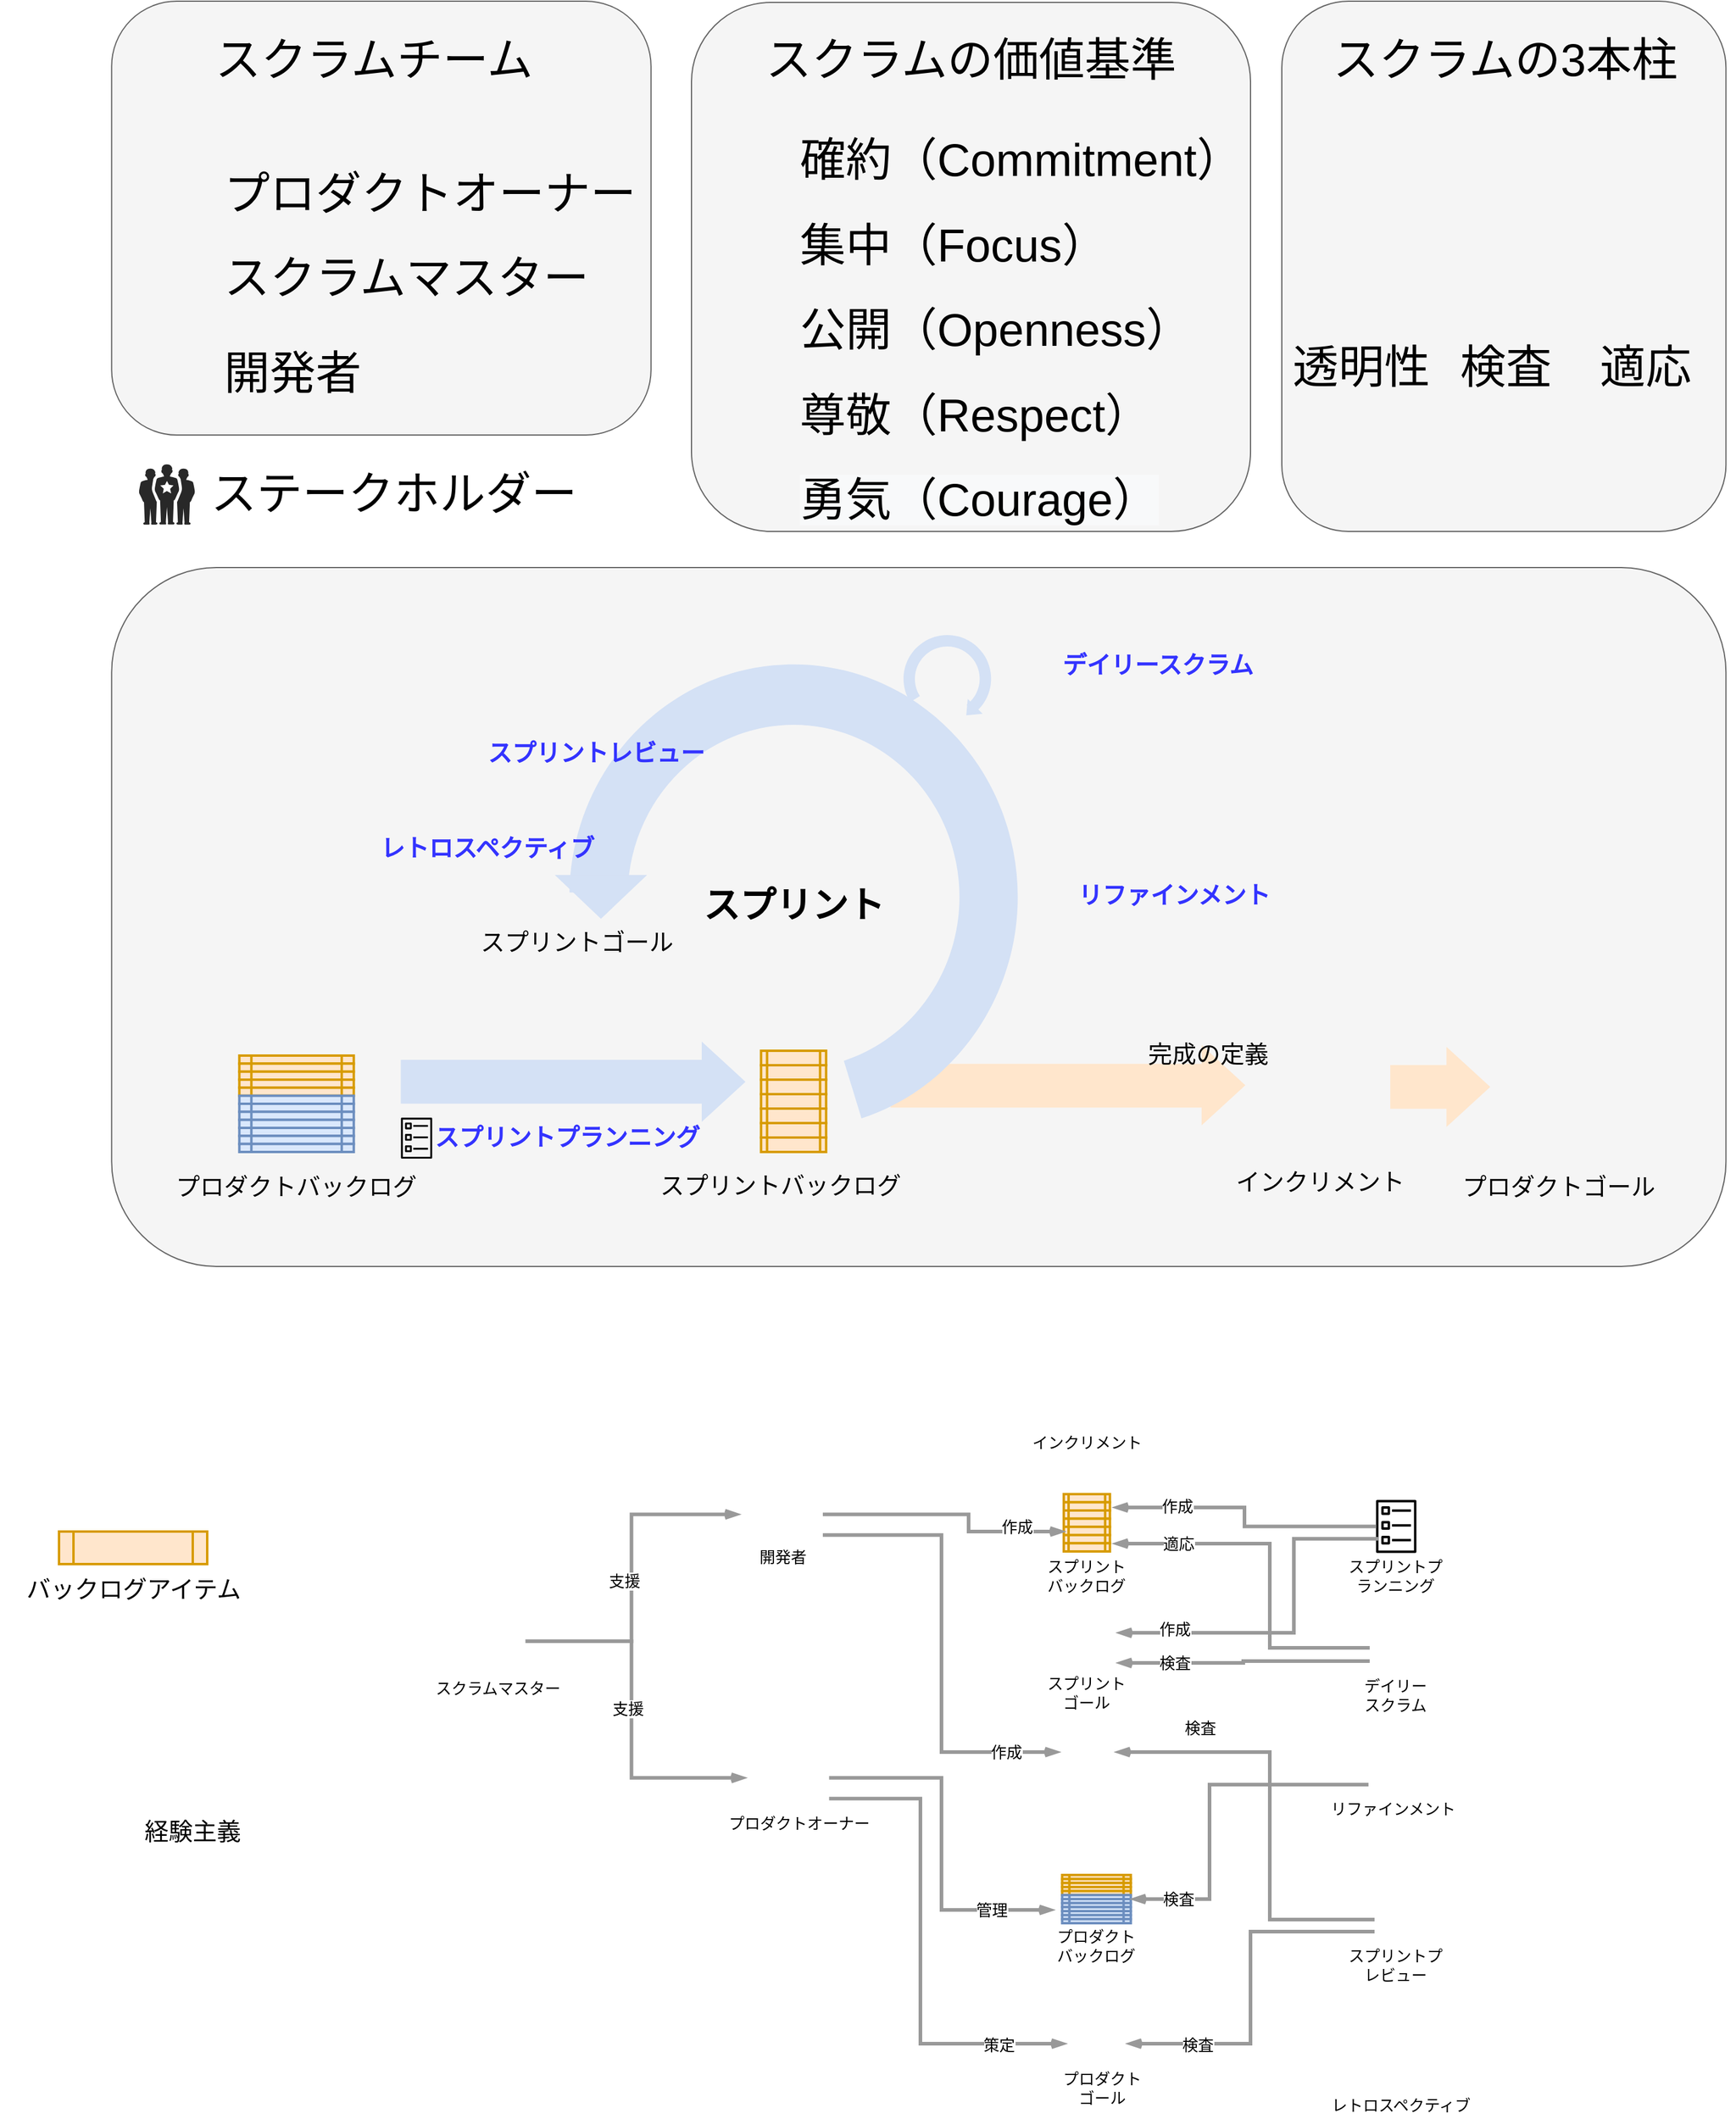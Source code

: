 <mxfile version="16.4.6" type="github">
  <diagram id="l5yPn3hah49Tnp3qG6Of" name="Page-1">
    <mxGraphModel dx="3713" dy="1336" grid="1" gridSize="10" guides="1" tooltips="1" connect="1" arrows="1" fold="1" page="1" pageScale="1" pageWidth="827" pageHeight="1169" math="0" shadow="0">
      <root>
        <mxCell id="0" />
        <mxCell id="1" parent="0" />
        <mxCell id="fy_7oQ5kGbugc_k7SVkI-194" value="" style="rounded=1;whiteSpace=wrap;html=1;dashed=0;pointerEvents=1;fontFamily=Helvetica;fontSize=30;strokeColor=#666666;strokeWidth=1;fillColor=#f5f5f5;fontColor=#333333;" vertex="1" parent="1">
          <mxGeometry x="-1541.33" y="1130" width="1340" height="580" as="geometry" />
        </mxCell>
        <mxCell id="fy_7oQ5kGbugc_k7SVkI-140" value="" style="rounded=0;whiteSpace=wrap;html=1;dashed=0;pointerEvents=1;fontFamily=Helvetica;fontSize=20;strokeColor=none;strokeWidth=6;fillColor=#ffe6cc;" vertex="1" parent="1">
          <mxGeometry x="-894.83" y="1541.84" width="264.83" height="36.33" as="geometry" />
        </mxCell>
        <mxCell id="fy_7oQ5kGbugc_k7SVkI-96" value="" style="verticalLabelPosition=bottom;verticalAlign=top;html=1;shape=mxgraph.basic.partConcEllipse;startAngle=0.753;endAngle=0.451;arcWidth=0.26;dashed=0;pointerEvents=1;fontFamily=Helvetica;fontSize=20;fontColor=#000000;strokeColor=none;strokeWidth=6;fillColor=#D4E1F5;" vertex="1" parent="1">
          <mxGeometry x="-1161.33" y="1210.37" width="372.11" height="385.86" as="geometry" />
        </mxCell>
        <mxCell id="fy_7oQ5kGbugc_k7SVkI-36" value="" style="verticalLabelPosition=bottom;sketch=0;html=1;fillColor=#282828;strokeColor=none;verticalAlign=top;pointerEvents=1;align=center;shape=mxgraph.cisco_safe.people_places_things_icons.icon1;fontSize=20;fontColor=#000000;" vertex="1" parent="1">
          <mxGeometry x="-1518.68" y="1044.35" width="46.5" height="50" as="geometry" />
        </mxCell>
        <mxCell id="fy_7oQ5kGbugc_k7SVkI-69" value="&lt;font face=&quot;helvetica&quot;&gt;プロダクトバックログ&lt;/font&gt;" style="text;whiteSpace=wrap;html=1;fontSize=20;align=center;" vertex="1" parent="1">
          <mxGeometry x="-1497.83" y="1625" width="220" height="40" as="geometry" />
        </mxCell>
        <mxCell id="fy_7oQ5kGbugc_k7SVkI-75" value="" style="shape=image;html=1;verticalAlign=top;verticalLabelPosition=bottom;labelBackgroundColor=#ffffff;imageAspect=0;aspect=fixed;image=https://cdn2.iconfinder.com/data/icons/font-awesome/1792/flag-checkered-128.png;dashed=0;pointerEvents=1;fontFamily=Helvetica;fontSize=20;fontColor=#000000;strokeColor=#000000;strokeWidth=2;fillColor=#FFCC99;" vertex="1" parent="1">
          <mxGeometry x="-384.98" y="1523.39" width="83.3" height="83.3" as="geometry" />
        </mxCell>
        <mxCell id="fy_7oQ5kGbugc_k7SVkI-77" value="&lt;font face=&quot;helvetica&quot;&gt;プロダクトゴール&lt;/font&gt;" style="text;whiteSpace=wrap;html=1;fontSize=20;align=center;" vertex="1" parent="1">
          <mxGeometry x="-450.33" y="1625" width="220" height="40" as="geometry" />
        </mxCell>
        <mxCell id="fy_7oQ5kGbugc_k7SVkI-78" value="" style="shape=image;html=1;verticalAlign=top;verticalLabelPosition=bottom;labelBackgroundColor=#ffffff;imageAspect=0;aspect=fixed;image=https://cdn4.iconfinder.com/data/icons/free-color-christmas-icons/24/Present_Box_1-128.png;dashed=0;pointerEvents=1;fontFamily=Helvetica;fontSize=20;fontColor=#000000;strokeColor=#000000;strokeWidth=2;fillColor=#FFCC99;" vertex="1" parent="1">
          <mxGeometry x="-578.08" y="1523" width="80" height="80" as="geometry" />
        </mxCell>
        <mxCell id="fy_7oQ5kGbugc_k7SVkI-79" value="&lt;font face=&quot;helvetica&quot;&gt;インクリメント&lt;/font&gt;" style="text;whiteSpace=wrap;html=1;fontSize=20;align=center;" vertex="1" parent="1">
          <mxGeometry x="-648.08" y="1620.53" width="220" height="40" as="geometry" />
        </mxCell>
        <mxCell id="fy_7oQ5kGbugc_k7SVkI-115" value="" style="shape=image;html=1;verticalAlign=top;verticalLabelPosition=bottom;labelBackgroundColor=#ffffff;imageAspect=0;aspect=fixed;image=https://cdn4.iconfinder.com/data/icons/ionicons/512/icon-eye-128.png;dashed=0;pointerEvents=1;fontFamily=Helvetica;fontSize=20;fontColor=#000000;strokeColor=#000000;strokeWidth=6;fillColor=#000000;" vertex="1" parent="1">
          <mxGeometry x="-1356.52" y="1345.49" width="36.34" height="36.34" as="geometry" />
        </mxCell>
        <mxCell id="fy_7oQ5kGbugc_k7SVkI-103" value="&lt;font face=&quot;helvetica&quot;&gt;リファインメント&lt;/font&gt;" style="text;whiteSpace=wrap;html=1;fontSize=20;align=left;fontColor=#3333FF;fontStyle=1" vertex="1" parent="1">
          <mxGeometry x="-741.33" y="1383.3" width="165" height="40" as="geometry" />
        </mxCell>
        <mxCell id="fy_7oQ5kGbugc_k7SVkI-112" value="" style="shape=image;html=1;verticalAlign=top;verticalLabelPosition=bottom;labelBackgroundColor=#ffffff;imageAspect=0;aspect=fixed;image=https://cdn3.iconfinder.com/data/icons/marketing-outline-13/64/Review-128.png;dashed=0;pointerEvents=1;fontFamily=Helvetica;fontSize=20;fontColor=#000000;strokeColor=#000000;strokeWidth=6;fillColor=#000000;" vertex="1" parent="1">
          <mxGeometry x="-1271.33" y="1265" width="40" height="40" as="geometry" />
        </mxCell>
        <mxCell id="fy_7oQ5kGbugc_k7SVkI-136" value="" style="group" vertex="1" connectable="0" parent="1">
          <mxGeometry x="-1435.33" y="1535" width="95" height="80" as="geometry" />
        </mxCell>
        <mxCell id="fy_7oQ5kGbugc_k7SVkI-57" value="" style="shape=process;whiteSpace=wrap;html=1;backgroundOutline=1;dashed=0;pointerEvents=1;fontFamily=Helvetica;fontSize=20;strokeColor=#d79b00;strokeWidth=2;fillColor=#ffe6cc;" vertex="1" parent="fy_7oQ5kGbugc_k7SVkI-136">
          <mxGeometry width="95" height="6.667" as="geometry" />
        </mxCell>
        <mxCell id="fy_7oQ5kGbugc_k7SVkI-58" value="" style="shape=process;whiteSpace=wrap;html=1;backgroundOutline=1;dashed=0;pointerEvents=1;fontFamily=Helvetica;fontSize=20;strokeColor=#d79b00;strokeWidth=2;fillColor=#ffe6cc;" vertex="1" parent="fy_7oQ5kGbugc_k7SVkI-136">
          <mxGeometry y="6.667" width="95" height="6.667" as="geometry" />
        </mxCell>
        <mxCell id="fy_7oQ5kGbugc_k7SVkI-59" value="" style="shape=process;whiteSpace=wrap;html=1;backgroundOutline=1;dashed=0;pointerEvents=1;fontFamily=Helvetica;fontSize=20;strokeColor=#d79b00;strokeWidth=2;fillColor=#ffe6cc;" vertex="1" parent="fy_7oQ5kGbugc_k7SVkI-136">
          <mxGeometry y="13.333" width="95" height="6.667" as="geometry" />
        </mxCell>
        <mxCell id="fy_7oQ5kGbugc_k7SVkI-60" value="" style="shape=process;whiteSpace=wrap;html=1;backgroundOutline=1;dashed=0;pointerEvents=1;fontFamily=Helvetica;fontSize=20;strokeColor=#d79b00;strokeWidth=2;fillColor=#ffe6cc;" vertex="1" parent="fy_7oQ5kGbugc_k7SVkI-136">
          <mxGeometry y="20" width="95" height="6.667" as="geometry" />
        </mxCell>
        <mxCell id="fy_7oQ5kGbugc_k7SVkI-61" value="" style="shape=process;whiteSpace=wrap;html=1;backgroundOutline=1;dashed=0;pointerEvents=1;fontFamily=Helvetica;fontSize=20;strokeColor=#d79b00;strokeWidth=2;fillColor=#ffe6cc;" vertex="1" parent="fy_7oQ5kGbugc_k7SVkI-136">
          <mxGeometry y="26.667" width="95" height="6.667" as="geometry" />
        </mxCell>
        <mxCell id="fy_7oQ5kGbugc_k7SVkI-62" value="" style="shape=process;whiteSpace=wrap;html=1;backgroundOutline=1;dashed=0;pointerEvents=1;fontFamily=Helvetica;fontSize=20;strokeColor=#6c8ebf;strokeWidth=2;fillColor=#dae8fc;" vertex="1" parent="fy_7oQ5kGbugc_k7SVkI-136">
          <mxGeometry y="33.333" width="95" height="6.667" as="geometry" />
        </mxCell>
        <mxCell id="fy_7oQ5kGbugc_k7SVkI-63" value="" style="shape=process;whiteSpace=wrap;html=1;backgroundOutline=1;dashed=0;pointerEvents=1;fontFamily=Helvetica;fontSize=20;strokeColor=#6c8ebf;strokeWidth=2;fillColor=#dae8fc;" vertex="1" parent="fy_7oQ5kGbugc_k7SVkI-136">
          <mxGeometry y="40" width="95" height="6.667" as="geometry" />
        </mxCell>
        <mxCell id="fy_7oQ5kGbugc_k7SVkI-64" value="" style="shape=process;whiteSpace=wrap;html=1;backgroundOutline=1;dashed=0;pointerEvents=1;fontFamily=Helvetica;fontSize=20;strokeColor=#6c8ebf;strokeWidth=2;fillColor=#dae8fc;" vertex="1" parent="fy_7oQ5kGbugc_k7SVkI-136">
          <mxGeometry y="46.667" width="95" height="6.667" as="geometry" />
        </mxCell>
        <mxCell id="fy_7oQ5kGbugc_k7SVkI-65" value="" style="shape=process;whiteSpace=wrap;html=1;backgroundOutline=1;dashed=0;pointerEvents=1;fontFamily=Helvetica;fontSize=20;strokeColor=#6c8ebf;strokeWidth=2;fillColor=#dae8fc;" vertex="1" parent="fy_7oQ5kGbugc_k7SVkI-136">
          <mxGeometry y="53.333" width="95" height="6.667" as="geometry" />
        </mxCell>
        <mxCell id="fy_7oQ5kGbugc_k7SVkI-66" value="" style="shape=process;whiteSpace=wrap;html=1;backgroundOutline=1;dashed=0;pointerEvents=1;fontFamily=Helvetica;fontSize=20;strokeColor=#6c8ebf;strokeWidth=2;fillColor=#dae8fc;" vertex="1" parent="fy_7oQ5kGbugc_k7SVkI-136">
          <mxGeometry y="60" width="95" height="6.667" as="geometry" />
        </mxCell>
        <mxCell id="fy_7oQ5kGbugc_k7SVkI-67" value="" style="shape=process;whiteSpace=wrap;html=1;backgroundOutline=1;dashed=0;pointerEvents=1;fontFamily=Helvetica;fontSize=20;strokeColor=#6c8ebf;strokeWidth=2;fillColor=#dae8fc;" vertex="1" parent="fy_7oQ5kGbugc_k7SVkI-136">
          <mxGeometry y="66.667" width="95" height="6.667" as="geometry" />
        </mxCell>
        <mxCell id="fy_7oQ5kGbugc_k7SVkI-68" value="" style="shape=process;whiteSpace=wrap;html=1;backgroundOutline=1;dashed=0;pointerEvents=1;fontFamily=Helvetica;fontSize=20;strokeColor=#6c8ebf;strokeWidth=2;fillColor=#dae8fc;" vertex="1" parent="fy_7oQ5kGbugc_k7SVkI-136">
          <mxGeometry y="73.333" width="95" height="6.667" as="geometry" />
        </mxCell>
        <mxCell id="fy_7oQ5kGbugc_k7SVkI-107" value="" style="triangle;whiteSpace=wrap;html=1;dashed=0;pointerEvents=1;fontFamily=Helvetica;fontSize=20;fontColor=#000000;strokeColor=none;strokeWidth=6;fillColor=#D4E1F5;rotation=135;" vertex="1" parent="1">
          <mxGeometry x="-833.48" y="1240.105" width="10.512" height="17.56" as="geometry" />
        </mxCell>
        <mxCell id="fy_7oQ5kGbugc_k7SVkI-105" value="" style="triangle;whiteSpace=wrap;html=1;dashed=0;pointerEvents=1;fontFamily=Helvetica;fontSize=20;fontColor=#000000;strokeColor=none;strokeWidth=6;fillColor=#D4E1F5;rotation=90;" vertex="1" parent="1">
          <mxGeometry x="-1153.33" y="1365" width="36.33" height="76.61" as="geometry" />
        </mxCell>
        <mxCell id="fy_7oQ5kGbugc_k7SVkI-106" value="" style="verticalLabelPosition=bottom;verticalAlign=top;html=1;shape=mxgraph.basic.partConcEllipse;startAngle=0.661;endAngle=0.398;arcWidth=0.26;dashed=0;pointerEvents=1;fontFamily=Helvetica;fontSize=20;fontColor=#000000;strokeColor=none;strokeWidth=6;fillColor=#D4E1F5;" vertex="1" parent="1">
          <mxGeometry x="-883.991" y="1186" width="72.661" height="72.661" as="geometry" />
        </mxCell>
        <mxCell id="fy_7oQ5kGbugc_k7SVkI-117" value="&lt;div style=&quot;font-size: 30px;&quot;&gt;&lt;span style=&quot;font-family: helvetica; font-size: 30px;&quot;&gt;スプリント&lt;/span&gt;&lt;/div&gt;" style="text;whiteSpace=wrap;html=1;fontSize=30;align=center;fontStyle=1" vertex="1" parent="1">
          <mxGeometry x="-1095.27" y="1385.51" width="240" height="40" as="geometry" />
        </mxCell>
        <mxCell id="fy_7oQ5kGbugc_k7SVkI-108" value="&lt;font face=&quot;helvetica&quot;&gt;スプリントレビュー&lt;/font&gt;" style="text;whiteSpace=wrap;html=1;fontSize=20;align=left;fontColor=#3333FF;fontStyle=1" vertex="1" parent="1">
          <mxGeometry x="-1231.33" y="1265" width="195.18" height="40" as="geometry" />
        </mxCell>
        <mxCell id="fy_7oQ5kGbugc_k7SVkI-110" value="" style="shape=image;html=1;verticalAlign=top;verticalLabelPosition=bottom;labelBackgroundColor=#ffffff;imageAspect=0;aspect=fixed;image=https://cdn3.iconfinder.com/data/icons/weather-free-2/32/Weather_Free_Outline_sunrise-weather-morning-128.png;dashed=0;pointerEvents=1;fontFamily=Helvetica;fontSize=20;fontColor=#000000;strokeColor=#000000;strokeWidth=6;fillColor=#000000;" vertex="1" parent="1">
          <mxGeometry x="-805.33" y="1190" width="44" height="44" as="geometry" />
        </mxCell>
        <mxCell id="fy_7oQ5kGbugc_k7SVkI-100" value="" style="rounded=0;whiteSpace=wrap;html=1;dashed=0;pointerEvents=1;fontFamily=Helvetica;fontSize=20;fontColor=#000000;strokeColor=none;strokeWidth=6;fillColor=#D4E1F5;" vertex="1" parent="1">
          <mxGeometry x="-1301.33" y="1538.53" width="250" height="36.33" as="geometry" />
        </mxCell>
        <mxCell id="fy_7oQ5kGbugc_k7SVkI-101" value="" style="triangle;whiteSpace=wrap;html=1;dashed=0;pointerEvents=1;fontFamily=Helvetica;fontSize=20;fontColor=#000000;strokeColor=none;strokeWidth=6;fillColor=#D4E1F5;" vertex="1" parent="1">
          <mxGeometry x="-1051.509" y="1523.394" width="36.33" height="66.606" as="geometry" />
        </mxCell>
        <mxCell id="fy_7oQ5kGbugc_k7SVkI-102" value="" style="sketch=0;outlineConnect=0;fontColor=#232F3E;gradientColor=none;fillColor=#000000;strokeColor=none;dashed=0;verticalLabelPosition=bottom;verticalAlign=top;align=center;html=1;fontSize=12;fontStyle=0;aspect=fixed;pointerEvents=1;shape=mxgraph.aws4.ecs_task;fontFamily=Helvetica;" vertex="1" parent="1">
          <mxGeometry x="-1301.33" y="1586.53" width="26.21" height="34" as="geometry" />
        </mxCell>
        <mxCell id="fy_7oQ5kGbugc_k7SVkI-83" value="&lt;font face=&quot;helvetica&quot;&gt;スプリントプランニング&lt;/font&gt;" style="text;whiteSpace=wrap;html=1;fontSize=20;align=left;fontColor=#3333FF;fontStyle=1" vertex="1" parent="1">
          <mxGeometry x="-1275.12" y="1583.53" width="240" height="40" as="geometry" />
        </mxCell>
        <mxCell id="fy_7oQ5kGbugc_k7SVkI-116" value="&lt;font face=&quot;helvetica&quot;&gt;レトロスペクティブ&lt;/font&gt;" style="text;whiteSpace=wrap;html=1;fontSize=20;align=left;fontColor=#3333FF;fontStyle=1" vertex="1" parent="1">
          <mxGeometry x="-1320.18" y="1343.66" width="305" height="40" as="geometry" />
        </mxCell>
        <mxCell id="fy_7oQ5kGbugc_k7SVkI-70" value="&lt;font face=&quot;helvetica&quot;&gt;スプリントバックログ&lt;/font&gt;" style="text;whiteSpace=wrap;html=1;fontSize=20;align=center;" vertex="1" parent="1">
          <mxGeometry x="-1096.33" y="1623.53" width="220" height="40" as="geometry" />
        </mxCell>
        <mxCell id="fy_7oQ5kGbugc_k7SVkI-104" value="" style="shape=image;html=1;verticalAlign=top;verticalLabelPosition=bottom;labelBackgroundColor=#ffffff;imageAspect=0;aspect=fixed;image=https://cdn1.iconfinder.com/data/icons/uiux-001-solid/32/Settings-128.png;dashed=0;pointerEvents=1;fontFamily=Helvetica;fontSize=20;fontColor=#000000;strokeColor=#000000;strokeWidth=6;fillColor=#000000;" vertex="1" parent="1">
          <mxGeometry x="-781.33" y="1383.3" width="40" height="40" as="geometry" />
        </mxCell>
        <mxCell id="fy_7oQ5kGbugc_k7SVkI-141" value="" style="triangle;whiteSpace=wrap;html=1;dashed=0;pointerEvents=1;fontFamily=Helvetica;fontSize=20;strokeColor=none;strokeWidth=6;fillColor=#ffe6cc;" vertex="1" parent="1">
          <mxGeometry x="-636.579" y="1526.304" width="36.33" height="66.606" as="geometry" />
        </mxCell>
        <mxCell id="fy_7oQ5kGbugc_k7SVkI-142" value="" style="shape=image;html=1;verticalAlign=top;verticalLabelPosition=bottom;labelBackgroundColor=#ffffff;imageAspect=0;aspect=fixed;image=https://cdn2.iconfinder.com/data/icons/font-awesome/1792/flag-o-128.png;dashed=0;pointerEvents=1;fontFamily=Helvetica;fontSize=30;fontColor=#3333FF;strokeColor=default;strokeWidth=1;fillColor=#FFB570;gradientColor=none;" vertex="1" parent="1">
          <mxGeometry x="-1281.33" y="1425.51" width="36.16" height="36.16" as="geometry" />
        </mxCell>
        <mxCell id="fy_7oQ5kGbugc_k7SVkI-143" value="&lt;font face=&quot;helvetica&quot;&gt;スプリントゴール&lt;/font&gt;" style="text;whiteSpace=wrap;html=1;fontSize=20;align=center;" vertex="1" parent="1">
          <mxGeometry x="-1265.18" y="1421.67" width="220" height="40" as="geometry" />
        </mxCell>
        <mxCell id="fy_7oQ5kGbugc_k7SVkI-50" value="" style="shape=process;whiteSpace=wrap;html=1;backgroundOutline=1;dashed=0;pointerEvents=1;fontFamily=Helvetica;fontSize=20;strokeColor=#d79b00;strokeWidth=2;fillColor=#ffe6cc;" vertex="1" parent="1">
          <mxGeometry x="-1002.28" y="1531" width="54.01" height="12" as="geometry" />
        </mxCell>
        <mxCell id="fy_7oQ5kGbugc_k7SVkI-51" value="" style="shape=process;whiteSpace=wrap;html=1;backgroundOutline=1;dashed=0;pointerEvents=1;fontFamily=Helvetica;fontSize=20;strokeColor=#d79b00;strokeWidth=2;fillColor=#ffe6cc;" vertex="1" parent="1">
          <mxGeometry x="-1002.28" y="1543" width="54.01" height="12" as="geometry" />
        </mxCell>
        <mxCell id="fy_7oQ5kGbugc_k7SVkI-52" value="" style="shape=process;whiteSpace=wrap;html=1;backgroundOutline=1;dashed=0;pointerEvents=1;fontFamily=Helvetica;fontSize=20;strokeColor=#d79b00;strokeWidth=2;fillColor=#ffe6cc;" vertex="1" parent="1">
          <mxGeometry x="-1002.28" y="1555" width="54.01" height="12" as="geometry" />
        </mxCell>
        <mxCell id="fy_7oQ5kGbugc_k7SVkI-53" value="" style="shape=process;whiteSpace=wrap;html=1;backgroundOutline=1;dashed=0;pointerEvents=1;fontFamily=Helvetica;fontSize=20;strokeColor=#d79b00;strokeWidth=2;fillColor=#ffe6cc;" vertex="1" parent="1">
          <mxGeometry x="-1002.28" y="1567" width="54.01" height="12" as="geometry" />
        </mxCell>
        <mxCell id="fy_7oQ5kGbugc_k7SVkI-56" value="" style="shape=process;whiteSpace=wrap;html=1;backgroundOutline=1;dashed=0;pointerEvents=1;fontFamily=Helvetica;fontSize=20;strokeColor=#d79b00;strokeWidth=2;fillColor=#ffe6cc;" vertex="1" parent="1">
          <mxGeometry x="-1002.28" y="1579" width="54.01" height="12" as="geometry" />
        </mxCell>
        <mxCell id="fy_7oQ5kGbugc_k7SVkI-144" value="" style="shape=process;whiteSpace=wrap;html=1;backgroundOutline=1;dashed=0;pointerEvents=1;fontFamily=Helvetica;fontSize=20;strokeColor=#d79b00;strokeWidth=2;fillColor=#ffe6cc;" vertex="1" parent="1">
          <mxGeometry x="-1002.28" y="1591" width="54.01" height="12" as="geometry" />
        </mxCell>
        <mxCell id="fy_7oQ5kGbugc_k7SVkI-145" value="" style="shape=process;whiteSpace=wrap;html=1;backgroundOutline=1;dashed=0;pointerEvents=1;fontFamily=Helvetica;fontSize=20;strokeColor=#d79b00;strokeWidth=2;fillColor=#ffe6cc;" vertex="1" parent="1">
          <mxGeometry x="-1002.28" y="1603" width="54.01" height="12" as="geometry" />
        </mxCell>
        <mxCell id="fy_7oQ5kGbugc_k7SVkI-113" value="&lt;font face=&quot;helvetica&quot;&gt;デイリースクラム&lt;/font&gt;" style="text;whiteSpace=wrap;html=1;fontSize=20;align=left;fontColor=#3333FF;fontStyle=1" vertex="1" parent="1">
          <mxGeometry x="-754.274" y="1192" width="190.884" height="40" as="geometry" />
        </mxCell>
        <mxCell id="fy_7oQ5kGbugc_k7SVkI-147" value="" style="rounded=0;whiteSpace=wrap;html=1;dashed=0;pointerEvents=1;fontFamily=Helvetica;fontSize=20;strokeColor=none;strokeWidth=6;fillColor=#ffe6cc;" vertex="1" parent="1">
          <mxGeometry x="-480" y="1542.84" width="49.67" height="36.33" as="geometry" />
        </mxCell>
        <mxCell id="fy_7oQ5kGbugc_k7SVkI-148" value="" style="triangle;whiteSpace=wrap;html=1;dashed=0;pointerEvents=1;fontFamily=Helvetica;fontSize=20;strokeColor=none;strokeWidth=6;fillColor=#ffe6cc;" vertex="1" parent="1">
          <mxGeometry x="-433.329" y="1527.694" width="36.33" height="66.606" as="geometry" />
        </mxCell>
        <mxCell id="fy_7oQ5kGbugc_k7SVkI-162" value="" style="shape=process;whiteSpace=wrap;html=1;backgroundOutline=1;dashed=0;pointerEvents=1;fontFamily=Helvetica;fontSize=20;strokeColor=#d79b00;strokeWidth=2;fillColor=#ffe6cc;" vertex="1" parent="1">
          <mxGeometry x="-1585" y="1930" width="123" height="27" as="geometry" />
        </mxCell>
        <mxCell id="fy_7oQ5kGbugc_k7SVkI-163" value="&lt;font face=&quot;helvetica&quot;&gt;バックログアイテム&lt;/font&gt;" style="text;whiteSpace=wrap;html=1;fontSize=20;align=center;" vertex="1" parent="1">
          <mxGeometry x="-1633.5" y="1958.54" width="220" height="40" as="geometry" />
        </mxCell>
        <mxCell id="fy_7oQ5kGbugc_k7SVkI-164" value="&lt;font face=&quot;helvetica&quot;&gt;完成の定義&lt;/font&gt;" style="text;whiteSpace=wrap;html=1;fontSize=20;align=center;" vertex="1" parent="1">
          <mxGeometry x="-741.33" y="1515" width="220" height="40" as="geometry" />
        </mxCell>
        <mxCell id="fy_7oQ5kGbugc_k7SVkI-166" value="&lt;font face=&quot;helvetica&quot;&gt;経験主義&lt;/font&gt;" style="text;whiteSpace=wrap;html=1;fontSize=20;align=center;" vertex="1" parent="1">
          <mxGeometry x="-1584" y="2160" width="220" height="40" as="geometry" />
        </mxCell>
        <mxCell id="fy_7oQ5kGbugc_k7SVkI-197" value="" style="rounded=1;whiteSpace=wrap;html=1;dashed=0;pointerEvents=1;fontFamily=Helvetica;fontSize=38;strokeColor=#666666;strokeWidth=1;fillColor=#f5f5f5;fontColor=#333333;flipV=0;" vertex="1" parent="1">
          <mxGeometry x="-570" y="660" width="368.67" height="440" as="geometry" />
        </mxCell>
        <mxCell id="fy_7oQ5kGbugc_k7SVkI-1" value="" style="shape=image;html=1;verticalAlign=top;verticalLabelPosition=bottom;labelBackgroundColor=#ffffff;imageAspect=0;aspect=fixed;image=https://cdn1.iconfinder.com/data/icons/2-building-line-filled/614/Column-128.png;fontSize=38;flipV=0;flipH=1;" vertex="1" parent="1">
          <mxGeometry x="-577.151" y="778" width="146.861" height="146.861" as="geometry" />
        </mxCell>
        <mxCell id="fy_7oQ5kGbugc_k7SVkI-2" value="" style="shape=image;html=1;verticalAlign=top;verticalLabelPosition=bottom;labelBackgroundColor=#ffffff;imageAspect=0;aspect=fixed;image=https://cdn1.iconfinder.com/data/icons/2-building-line-filled/614/Column-128.png;fontSize=38;flipV=0;flipH=1;" vertex="1" parent="1">
          <mxGeometry x="-457.53" y="778.22" width="146.861" height="146.861" as="geometry" />
        </mxCell>
        <mxCell id="fy_7oQ5kGbugc_k7SVkI-3" value="" style="shape=image;html=1;verticalAlign=top;verticalLabelPosition=bottom;labelBackgroundColor=#ffffff;imageAspect=0;aspect=fixed;image=https://cdn1.iconfinder.com/data/icons/2-building-line-filled/614/Column-128.png;fontSize=38;flipV=0;flipH=1;" vertex="1" parent="1">
          <mxGeometry x="-341.031" y="777.982" width="146.861" height="146.861" as="geometry" />
        </mxCell>
        <mxCell id="fy_7oQ5kGbugc_k7SVkI-4" value="透明性" style="text;whiteSpace=wrap;html=1;align=center;fontSize=38;verticalAlign=bottom;" vertex="1" parent="1">
          <mxGeometry x="-572.93" y="945.47" width="138.41" height="44.55" as="geometry" />
        </mxCell>
        <mxCell id="fy_7oQ5kGbugc_k7SVkI-5" value="検査" style="text;whiteSpace=wrap;html=1;align=center;fontSize=38;verticalAlign=bottom;" vertex="1" parent="1">
          <mxGeometry x="-442.9" y="945.69" width="117.61" height="44.55" as="geometry" />
        </mxCell>
        <mxCell id="fy_7oQ5kGbugc_k7SVkI-6" value="適応" style="text;whiteSpace=wrap;html=1;align=center;fontSize=38;verticalAlign=bottom;" vertex="1" parent="1">
          <mxGeometry x="-318.75" y="945.69" width="102.3" height="44.55" as="geometry" />
        </mxCell>
        <mxCell id="fy_7oQ5kGbugc_k7SVkI-9" value="スクラムの3本柱" style="text;whiteSpace=wrap;html=1;align=center;fontSize=38;verticalAlign=bottom;" vertex="1" parent="1">
          <mxGeometry x="-562.506" y="690.0" width="356.825" height="44.554" as="geometry" />
        </mxCell>
        <mxCell id="fy_7oQ5kGbugc_k7SVkI-196" value="" style="rounded=1;whiteSpace=wrap;html=1;dashed=0;pointerEvents=1;fontFamily=Helvetica;fontSize=38;strokeColor=#666666;strokeWidth=1;fillColor=#f5f5f5;fontColor=#333333;flipV=0;" vertex="1" parent="1">
          <mxGeometry x="-1060" y="660.96" width="464.02" height="439.04" as="geometry" />
        </mxCell>
        <mxCell id="fy_7oQ5kGbugc_k7SVkI-195" value="" style="rounded=1;whiteSpace=wrap;html=1;dashed=0;pointerEvents=1;fontFamily=Helvetica;fontSize=38;strokeColor=#666666;strokeWidth=1;fillColor=#f5f5f5;fontColor=#333333;flipV=0;" vertex="1" parent="1">
          <mxGeometry x="-1541.33" y="660" width="447.71" height="360" as="geometry" />
        </mxCell>
        <mxCell id="fy_7oQ5kGbugc_k7SVkI-11" value="&lt;span style=&quot;color: rgb(0, 0, 0); font-family: helvetica; font-size: 38px; font-style: normal; font-weight: 400; letter-spacing: normal; text-align: left; text-indent: 0px; text-transform: none; word-spacing: 0px; display: inline; float: none;&quot;&gt;確約（Commitment）&lt;/span&gt;" style="text;whiteSpace=wrap;html=1;fontSize=38;labelBackgroundColor=none;" vertex="1" parent="1">
          <mxGeometry x="-972.28" y="762.53" width="409.64" height="59.41" as="geometry" />
        </mxCell>
        <mxCell id="fy_7oQ5kGbugc_k7SVkI-12" value="&lt;span style=&quot;color: rgb(0, 0, 0); font-family: helvetica; font-size: 38px; font-style: normal; font-weight: 400; letter-spacing: normal; text-align: left; text-indent: 0px; text-transform: none; word-spacing: 0px; display: inline; float: none;&quot;&gt;集中（Focus）&lt;/span&gt;" style="text;whiteSpace=wrap;html=1;fontSize=38;labelBackgroundColor=none;" vertex="1" parent="1">
          <mxGeometry x="-972.28" y="833.82" width="399.64" height="59.41" as="geometry" />
        </mxCell>
        <mxCell id="fy_7oQ5kGbugc_k7SVkI-13" value="&lt;span style=&quot;color: rgb(0, 0, 0); font-family: helvetica; font-size: 38px; font-style: normal; font-weight: 400; letter-spacing: normal; text-align: left; text-indent: 0px; text-transform: none; word-spacing: 0px; display: inline; float: none;&quot;&gt;公開（Openness）&lt;/span&gt;" style="text;whiteSpace=wrap;html=1;fontSize=38;labelBackgroundColor=none;" vertex="1" parent="1">
          <mxGeometry x="-972.28" y="903.62" width="459.64" height="59.41" as="geometry" />
        </mxCell>
        <mxCell id="fy_7oQ5kGbugc_k7SVkI-14" value="&lt;span style=&quot;color: rgb(0, 0, 0); font-family: helvetica; font-size: 38px; font-style: normal; font-weight: 400; letter-spacing: normal; text-align: left; text-indent: 0px; text-transform: none; word-spacing: 0px; display: inline; float: none;&quot;&gt;尊敬（Respect）&lt;/span&gt;" style="text;whiteSpace=wrap;html=1;fontSize=38;labelBackgroundColor=none;" vertex="1" parent="1">
          <mxGeometry x="-972.28" y="974.91" width="409.64" height="59.41" as="geometry" />
        </mxCell>
        <mxCell id="fy_7oQ5kGbugc_k7SVkI-15" value="&lt;span style=&quot;color: rgb(0, 0, 0); font-family: helvetica; font-size: 38px; font-style: normal; font-weight: 400; letter-spacing: normal; text-align: left; text-indent: 0px; text-transform: none; word-spacing: 0px; background-color: rgb(248, 249, 250); display: inline; float: none;&quot;&gt;勇気（Courage）&lt;/span&gt;" style="text;whiteSpace=wrap;html=1;fontSize=38;" vertex="1" parent="1">
          <mxGeometry x="-972.28" y="1044.71" width="389.64" height="59.41" as="geometry" />
        </mxCell>
        <mxCell id="fy_7oQ5kGbugc_k7SVkI-16" value="スクラムの価値基準" style="text;whiteSpace=wrap;html=1;align=center;fontSize=38;verticalAlign=bottom;" vertex="1" parent="1">
          <mxGeometry x="-1042.99" y="690" width="430" height="44.55" as="geometry" />
        </mxCell>
        <mxCell id="fy_7oQ5kGbugc_k7SVkI-31" value="" style="shape=image;html=1;verticalAlign=top;verticalLabelPosition=bottom;labelBackgroundColor=#ffffff;imageAspect=0;aspect=fixed;image=https://cdn1.iconfinder.com/data/icons/ionicons-outline-vol-1/512/diamond-outline-128.png;fontSize=38;fontColor=#000000;" vertex="1" parent="1">
          <mxGeometry x="-1018.174" y="769.96" width="34.42" height="34.42" as="geometry" />
        </mxCell>
        <mxCell id="fy_7oQ5kGbugc_k7SVkI-32" value="" style="shape=image;html=1;verticalAlign=top;verticalLabelPosition=bottom;labelBackgroundColor=#ffffff;imageAspect=0;aspect=fixed;image=https://cdn1.iconfinder.com/data/icons/ionicons-outline-vol-1/512/diamond-outline-128.png;fontSize=38;fontColor=#000000;" vertex="1" parent="1">
          <mxGeometry x="-1018.174" y="841.248" width="34.42" height="34.42" as="geometry" />
        </mxCell>
        <mxCell id="fy_7oQ5kGbugc_k7SVkI-33" value="" style="shape=image;html=1;verticalAlign=top;verticalLabelPosition=bottom;labelBackgroundColor=#ffffff;imageAspect=0;aspect=fixed;image=https://cdn1.iconfinder.com/data/icons/ionicons-outline-vol-1/512/diamond-outline-128.png;fontSize=38;fontColor=#000000;" vertex="1" parent="1">
          <mxGeometry x="-1018.174" y="911.05" width="34.42" height="34.42" as="geometry" />
        </mxCell>
        <mxCell id="fy_7oQ5kGbugc_k7SVkI-34" value="" style="shape=image;html=1;verticalAlign=top;verticalLabelPosition=bottom;labelBackgroundColor=#ffffff;imageAspect=0;aspect=fixed;image=https://cdn1.iconfinder.com/data/icons/ionicons-outline-vol-1/512/diamond-outline-128.png;fontSize=38;fontColor=#000000;" vertex="1" parent="1">
          <mxGeometry x="-1018.174" y="982.337" width="34.42" height="34.42" as="geometry" />
        </mxCell>
        <mxCell id="fy_7oQ5kGbugc_k7SVkI-35" value="" style="shape=image;html=1;verticalAlign=top;verticalLabelPosition=bottom;labelBackgroundColor=#ffffff;imageAspect=0;aspect=fixed;image=https://cdn1.iconfinder.com/data/icons/ionicons-outline-vol-1/512/diamond-outline-128.png;fontSize=38;fontColor=#000000;" vertex="1" parent="1">
          <mxGeometry x="-1018.174" y="1052.139" width="34.42" height="34.42" as="geometry" />
        </mxCell>
        <mxCell id="fy_7oQ5kGbugc_k7SVkI-41" value="" style="shape=image;html=1;verticalAlign=top;verticalLabelPosition=bottom;labelBackgroundColor=#ffffff;imageAspect=0;aspect=fixed;image=https://cdn0.iconfinder.com/data/icons/maternity-and-pregnancy-2/512/118_Profile_Abilities_business_employee_job_man_resume_skills-128.png;fontSize=38;fontColor=#000000;fillColor=#000000;" vertex="1" parent="1">
          <mxGeometry x="-1530.232" y="769.198" width="68.841" height="68.841" as="geometry" />
        </mxCell>
        <mxCell id="fy_7oQ5kGbugc_k7SVkI-42" value="" style="shape=image;html=1;verticalAlign=top;verticalLabelPosition=bottom;labelBackgroundColor=#ffffff;imageAspect=0;aspect=fixed;image=https://cdn1.iconfinder.com/data/icons/ios-11-glyphs/30/add_user_male-128.png;fontSize=38;fontColor=#000000;fillColor=#000000;" vertex="1" parent="1">
          <mxGeometry x="-1526.41" y="850.889" width="61.957" height="61.957" as="geometry" />
        </mxCell>
        <mxCell id="fy_7oQ5kGbugc_k7SVkI-43" value="&lt;font face=&quot;helvetica&quot; style=&quot;font-size: 38px;&quot;&gt;プロダクトオーナー&lt;/font&gt;" style="text;whiteSpace=wrap;html=1;fontSize=38;" vertex="1" parent="1">
          <mxGeometry x="-1449.92" y="791.48" width="395.92" height="59.41" as="geometry" />
        </mxCell>
        <mxCell id="fy_7oQ5kGbugc_k7SVkI-44" value="&lt;font face=&quot;helvetica&quot; style=&quot;font-size: 38px;&quot;&gt;スクラムマスター&lt;/font&gt;" style="text;whiteSpace=wrap;html=1;fontSize=38;" vertex="1" parent="1">
          <mxGeometry x="-1449.54" y="861.28" width="355.92" height="59.41" as="geometry" />
        </mxCell>
        <mxCell id="fy_7oQ5kGbugc_k7SVkI-45" value="&lt;font face=&quot;helvetica&quot; style=&quot;font-size: 38px;&quot;&gt;開発者&lt;/font&gt;" style="text;whiteSpace=wrap;html=1;fontSize=38;" vertex="1" parent="1">
          <mxGeometry x="-1449.917" y="939.93" width="252.417" height="59.406" as="geometry" />
        </mxCell>
        <mxCell id="fy_7oQ5kGbugc_k7SVkI-47" value="" style="shape=image;html=1;verticalAlign=top;verticalLabelPosition=bottom;labelBackgroundColor=#ffffff;imageAspect=0;aspect=fixed;image=https://cdn0.iconfinder.com/data/icons/web-development-and-studio/512/68_work_Efficiency_gear_human_personal_profile_user-128.png;dashed=0;pointerEvents=1;fontFamily=Helvetica;fontSize=38;fontColor=#000000;strokeColor=#ffffff;strokeWidth=2;fillColor=#000000;" vertex="1" parent="1">
          <mxGeometry x="-1530.232" y="925.079" width="68.841" height="68.841" as="geometry" />
        </mxCell>
        <mxCell id="fy_7oQ5kGbugc_k7SVkI-48" value="スクラムチーム" style="text;whiteSpace=wrap;html=1;align=center;fontSize=38;verticalAlign=bottom;" vertex="1" parent="1">
          <mxGeometry x="-1502.12" y="689.992" width="356.825" height="44.554" as="geometry" />
        </mxCell>
        <mxCell id="fy_7oQ5kGbugc_k7SVkI-200" value="" style="shape=image;html=1;verticalAlign=top;verticalLabelPosition=bottom;labelBackgroundColor=#ffffff;imageAspect=0;aspect=fixed;image=https://cdn0.iconfinder.com/data/icons/web-development-and-studio/512/68_work_Efficiency_gear_human_personal_profile_user-128.png;dashed=0;pointerEvents=1;fontFamily=Helvetica;fontSize=38;fontColor=#000000;strokeColor=#ffffff;strokeWidth=2;fillColor=#000000;" vertex="1" parent="1">
          <mxGeometry x="-1019.822" y="1881.299" width="68.841" height="68.841" as="geometry" />
        </mxCell>
        <mxCell id="fy_7oQ5kGbugc_k7SVkI-201" value="&lt;font face=&quot;helvetica&quot; style=&quot;font-size: 13px;&quot;&gt;開発者&lt;/font&gt;" style="text;whiteSpace=wrap;html=1;fontSize=13;align=center;verticalAlign=middle;" vertex="1" parent="1">
          <mxGeometry x="-1019.82" y="1941.33" width="72.34" height="20" as="geometry" />
        </mxCell>
        <mxCell id="fy_7oQ5kGbugc_k7SVkI-207" value="" style="group" vertex="1" connectable="0" parent="1">
          <mxGeometry x="-1280" y="1989.999" width="119.23" height="84.371" as="geometry" />
        </mxCell>
        <mxCell id="fy_7oQ5kGbugc_k7SVkI-203" value="" style="shape=image;html=1;verticalAlign=top;verticalLabelPosition=bottom;labelBackgroundColor=#ffffff;imageAspect=0;aspect=fixed;image=https://cdn1.iconfinder.com/data/icons/ios-11-glyphs/30/add_user_male-128.png;fontSize=38;fontColor=#000000;fillColor=#000000;" vertex="1" parent="fy_7oQ5kGbugc_k7SVkI-207">
          <mxGeometry x="20.31" width="61.957" height="61.957" as="geometry" />
        </mxCell>
        <mxCell id="fy_7oQ5kGbugc_k7SVkI-204" value="&lt;font face=&quot;helvetica&quot;&gt;スクラムマスター&lt;/font&gt;" style="text;whiteSpace=wrap;html=1;fontSize=13;align=center;verticalAlign=middle;" vertex="1" parent="fy_7oQ5kGbugc_k7SVkI-207">
          <mxGeometry y="58.961" width="119.23" height="22.41" as="geometry" />
        </mxCell>
        <mxCell id="fy_7oQ5kGbugc_k7SVkI-208" value="" style="group" vertex="1" connectable="0" parent="1">
          <mxGeometry x="-1029.82" y="2099.998" width="119.23" height="92.762" as="geometry" />
        </mxCell>
        <mxCell id="fy_7oQ5kGbugc_k7SVkI-202" value="" style="shape=image;html=1;verticalAlign=top;verticalLabelPosition=bottom;labelBackgroundColor=#ffffff;imageAspect=0;aspect=fixed;image=https://cdn0.iconfinder.com/data/icons/maternity-and-pregnancy-2/512/118_Profile_Abilities_business_employee_job_man_resume_skills-128.png;fontSize=38;fontColor=#000000;fillColor=#000000;" vertex="1" parent="fy_7oQ5kGbugc_k7SVkI-208">
          <mxGeometry x="15.198" width="68.841" height="68.841" as="geometry" />
        </mxCell>
        <mxCell id="fy_7oQ5kGbugc_k7SVkI-206" value="&lt;font face=&quot;helvetica&quot; style=&quot;font-size: 13px;&quot;&gt;プロダクトオーナー&lt;/font&gt;" style="text;whiteSpace=wrap;html=1;fontSize=13;align=center;verticalAlign=middle;" vertex="1" parent="fy_7oQ5kGbugc_k7SVkI-208">
          <mxGeometry y="60.352" width="119.23" height="22.41" as="geometry" />
        </mxCell>
        <mxCell id="fy_7oQ5kGbugc_k7SVkI-216" value="" style="group" vertex="1" connectable="0" parent="1">
          <mxGeometry x="-751" y="1898.92" width="38.33" height="47.58" as="geometry" />
        </mxCell>
        <mxCell id="fy_7oQ5kGbugc_k7SVkI-209" value="" style="shape=process;whiteSpace=wrap;html=1;backgroundOutline=1;dashed=0;pointerEvents=1;fontFamily=Helvetica;fontSize=20;strokeColor=#d79b00;strokeWidth=2;fillColor=#ffe6cc;" vertex="1" parent="fy_7oQ5kGbugc_k7SVkI-216">
          <mxGeometry width="38.33" height="6.797" as="geometry" />
        </mxCell>
        <mxCell id="fy_7oQ5kGbugc_k7SVkI-210" value="" style="shape=process;whiteSpace=wrap;html=1;backgroundOutline=1;dashed=0;pointerEvents=1;fontFamily=Helvetica;fontSize=20;strokeColor=#d79b00;strokeWidth=2;fillColor=#ffe6cc;" vertex="1" parent="fy_7oQ5kGbugc_k7SVkI-216">
          <mxGeometry y="6.797" width="38.33" height="6.797" as="geometry" />
        </mxCell>
        <mxCell id="fy_7oQ5kGbugc_k7SVkI-211" value="" style="shape=process;whiteSpace=wrap;html=1;backgroundOutline=1;dashed=0;pointerEvents=1;fontFamily=Helvetica;fontSize=20;strokeColor=#d79b00;strokeWidth=2;fillColor=#ffe6cc;" vertex="1" parent="fy_7oQ5kGbugc_k7SVkI-216">
          <mxGeometry y="13.594" width="38.33" height="6.797" as="geometry" />
        </mxCell>
        <mxCell id="fy_7oQ5kGbugc_k7SVkI-212" value="" style="shape=process;whiteSpace=wrap;html=1;backgroundOutline=1;dashed=0;pointerEvents=1;fontFamily=Helvetica;fontSize=20;strokeColor=#d79b00;strokeWidth=2;fillColor=#ffe6cc;" vertex="1" parent="fy_7oQ5kGbugc_k7SVkI-216">
          <mxGeometry y="20.391" width="38.33" height="6.797" as="geometry" />
        </mxCell>
        <mxCell id="fy_7oQ5kGbugc_k7SVkI-213" value="" style="shape=process;whiteSpace=wrap;html=1;backgroundOutline=1;dashed=0;pointerEvents=1;fontFamily=Helvetica;fontSize=20;strokeColor=#d79b00;strokeWidth=2;fillColor=#ffe6cc;" vertex="1" parent="fy_7oQ5kGbugc_k7SVkI-216">
          <mxGeometry y="27.189" width="38.33" height="6.797" as="geometry" />
        </mxCell>
        <mxCell id="fy_7oQ5kGbugc_k7SVkI-214" value="" style="shape=process;whiteSpace=wrap;html=1;backgroundOutline=1;dashed=0;pointerEvents=1;fontFamily=Helvetica;fontSize=20;strokeColor=#d79b00;strokeWidth=2;fillColor=#ffe6cc;" vertex="1" parent="fy_7oQ5kGbugc_k7SVkI-216">
          <mxGeometry y="33.986" width="38.33" height="6.797" as="geometry" />
        </mxCell>
        <mxCell id="fy_7oQ5kGbugc_k7SVkI-215" value="" style="shape=process;whiteSpace=wrap;html=1;backgroundOutline=1;dashed=0;pointerEvents=1;fontFamily=Helvetica;fontSize=20;strokeColor=#d79b00;strokeWidth=2;fillColor=#ffe6cc;" vertex="1" parent="fy_7oQ5kGbugc_k7SVkI-216">
          <mxGeometry y="40.783" width="38.33" height="6.797" as="geometry" />
        </mxCell>
        <mxCell id="fy_7oQ5kGbugc_k7SVkI-217" value="&lt;font face=&quot;helvetica&quot;&gt;スプリントバックログ&lt;/font&gt;" style="text;whiteSpace=wrap;html=1;fontSize=13;align=center;verticalAlign=middle;" vertex="1" parent="1">
          <mxGeometry x="-768.0" y="1956.53" width="72.34" height="20" as="geometry" />
        </mxCell>
        <mxCell id="fy_7oQ5kGbugc_k7SVkI-220" value="" style="edgeStyle=elbowEdgeStyle;elbow=horizontal;endArrow=openThin;html=1;rounded=0;fontFamily=Helvetica;fontSize=13;fontColor=#3333FF;strokeWidth=3;fillColor=#FFCC99;strokeColor=#999999;endFill=0;exitX=1;exitY=0.5;exitDx=0;exitDy=0;" edge="1" parent="1" source="fy_7oQ5kGbugc_k7SVkI-200">
          <mxGeometry width="50" height="50" relative="1" as="geometry">
            <mxPoint x="-1140" y="1912.42" as="sourcePoint" />
            <mxPoint x="-750" y="1930" as="targetPoint" />
            <Array as="points">
              <mxPoint x="-830" y="1916" />
            </Array>
          </mxGeometry>
        </mxCell>
        <mxCell id="fy_7oQ5kGbugc_k7SVkI-251" value="作成" style="edgeLabel;html=1;align=center;verticalAlign=middle;resizable=0;points=[];fontSize=13;fontFamily=Helvetica;fontColor=#000000;" vertex="1" connectable="0" parent="fy_7oQ5kGbugc_k7SVkI-220">
          <mxGeometry x="-0.128" y="2" relative="1" as="geometry">
            <mxPoint x="67" y="12" as="offset" />
          </mxGeometry>
        </mxCell>
        <mxCell id="fy_7oQ5kGbugc_k7SVkI-249" value="" style="group" vertex="1" connectable="0" parent="1">
          <mxGeometry x="-760.0" y="2210" width="72.34" height="70" as="geometry" />
        </mxCell>
        <mxCell id="fy_7oQ5kGbugc_k7SVkI-235" value="" style="group" vertex="1" connectable="0" parent="fy_7oQ5kGbugc_k7SVkI-249">
          <mxGeometry x="7.67" y="5" width="57" height="40" as="geometry" />
        </mxCell>
        <mxCell id="fy_7oQ5kGbugc_k7SVkI-236" value="" style="shape=process;whiteSpace=wrap;html=1;backgroundOutline=1;dashed=0;pointerEvents=1;fontFamily=Helvetica;fontSize=20;strokeColor=#d79b00;strokeWidth=2;fillColor=#ffe6cc;" vertex="1" parent="fy_7oQ5kGbugc_k7SVkI-235">
          <mxGeometry width="57" height="3.333" as="geometry" />
        </mxCell>
        <mxCell id="fy_7oQ5kGbugc_k7SVkI-237" value="" style="shape=process;whiteSpace=wrap;html=1;backgroundOutline=1;dashed=0;pointerEvents=1;fontFamily=Helvetica;fontSize=20;strokeColor=#d79b00;strokeWidth=2;fillColor=#ffe6cc;" vertex="1" parent="fy_7oQ5kGbugc_k7SVkI-235">
          <mxGeometry y="3.333" width="57" height="3.333" as="geometry" />
        </mxCell>
        <mxCell id="fy_7oQ5kGbugc_k7SVkI-238" value="" style="shape=process;whiteSpace=wrap;html=1;backgroundOutline=1;dashed=0;pointerEvents=1;fontFamily=Helvetica;fontSize=20;strokeColor=#d79b00;strokeWidth=2;fillColor=#ffe6cc;" vertex="1" parent="fy_7oQ5kGbugc_k7SVkI-235">
          <mxGeometry y="6.667" width="57" height="3.333" as="geometry" />
        </mxCell>
        <mxCell id="fy_7oQ5kGbugc_k7SVkI-239" value="" style="shape=process;whiteSpace=wrap;html=1;backgroundOutline=1;dashed=0;pointerEvents=1;fontFamily=Helvetica;fontSize=20;strokeColor=#d79b00;strokeWidth=2;fillColor=#ffe6cc;" vertex="1" parent="fy_7oQ5kGbugc_k7SVkI-235">
          <mxGeometry y="10" width="57" height="3.333" as="geometry" />
        </mxCell>
        <mxCell id="fy_7oQ5kGbugc_k7SVkI-240" value="" style="shape=process;whiteSpace=wrap;html=1;backgroundOutline=1;dashed=0;pointerEvents=1;fontFamily=Helvetica;fontSize=20;strokeColor=#d79b00;strokeWidth=2;fillColor=#ffe6cc;" vertex="1" parent="fy_7oQ5kGbugc_k7SVkI-235">
          <mxGeometry y="13.333" width="57" height="3.333" as="geometry" />
        </mxCell>
        <mxCell id="fy_7oQ5kGbugc_k7SVkI-241" value="" style="shape=process;whiteSpace=wrap;html=1;backgroundOutline=1;dashed=0;pointerEvents=1;fontFamily=Helvetica;fontSize=20;strokeColor=#6c8ebf;strokeWidth=2;fillColor=#dae8fc;" vertex="1" parent="fy_7oQ5kGbugc_k7SVkI-235">
          <mxGeometry y="16.667" width="57" height="3.333" as="geometry" />
        </mxCell>
        <mxCell id="fy_7oQ5kGbugc_k7SVkI-242" value="" style="shape=process;whiteSpace=wrap;html=1;backgroundOutline=1;dashed=0;pointerEvents=1;fontFamily=Helvetica;fontSize=20;strokeColor=#6c8ebf;strokeWidth=2;fillColor=#dae8fc;" vertex="1" parent="fy_7oQ5kGbugc_k7SVkI-235">
          <mxGeometry y="20" width="57" height="3.333" as="geometry" />
        </mxCell>
        <mxCell id="fy_7oQ5kGbugc_k7SVkI-243" value="" style="shape=process;whiteSpace=wrap;html=1;backgroundOutline=1;dashed=0;pointerEvents=1;fontFamily=Helvetica;fontSize=20;strokeColor=#6c8ebf;strokeWidth=2;fillColor=#dae8fc;" vertex="1" parent="fy_7oQ5kGbugc_k7SVkI-235">
          <mxGeometry y="23.333" width="57" height="3.333" as="geometry" />
        </mxCell>
        <mxCell id="fy_7oQ5kGbugc_k7SVkI-244" value="" style="shape=process;whiteSpace=wrap;html=1;backgroundOutline=1;dashed=0;pointerEvents=1;fontFamily=Helvetica;fontSize=20;strokeColor=#6c8ebf;strokeWidth=2;fillColor=#dae8fc;" vertex="1" parent="fy_7oQ5kGbugc_k7SVkI-235">
          <mxGeometry y="26.667" width="57" height="3.333" as="geometry" />
        </mxCell>
        <mxCell id="fy_7oQ5kGbugc_k7SVkI-245" value="" style="shape=process;whiteSpace=wrap;html=1;backgroundOutline=1;dashed=0;pointerEvents=1;fontFamily=Helvetica;fontSize=20;strokeColor=#6c8ebf;strokeWidth=2;fillColor=#dae8fc;" vertex="1" parent="fy_7oQ5kGbugc_k7SVkI-235">
          <mxGeometry y="30" width="57" height="3.333" as="geometry" />
        </mxCell>
        <mxCell id="fy_7oQ5kGbugc_k7SVkI-246" value="" style="shape=process;whiteSpace=wrap;html=1;backgroundOutline=1;dashed=0;pointerEvents=1;fontFamily=Helvetica;fontSize=20;strokeColor=#6c8ebf;strokeWidth=2;fillColor=#dae8fc;" vertex="1" parent="fy_7oQ5kGbugc_k7SVkI-235">
          <mxGeometry y="33.333" width="57" height="3.333" as="geometry" />
        </mxCell>
        <mxCell id="fy_7oQ5kGbugc_k7SVkI-247" value="" style="shape=process;whiteSpace=wrap;html=1;backgroundOutline=1;dashed=0;pointerEvents=1;fontFamily=Helvetica;fontSize=20;strokeColor=#6c8ebf;strokeWidth=2;fillColor=#dae8fc;" vertex="1" parent="fy_7oQ5kGbugc_k7SVkI-235">
          <mxGeometry y="36.667" width="57" height="3.333" as="geometry" />
        </mxCell>
        <mxCell id="fy_7oQ5kGbugc_k7SVkI-248" value="&lt;font face=&quot;helvetica&quot;&gt;プロダクトバックログ&lt;/font&gt;" style="text;whiteSpace=wrap;html=1;fontSize=13;align=center;verticalAlign=middle;" vertex="1" parent="fy_7oQ5kGbugc_k7SVkI-249">
          <mxGeometry y="54" width="72.34" height="20" as="geometry" />
        </mxCell>
        <mxCell id="fy_7oQ5kGbugc_k7SVkI-252" value="" style="edgeStyle=elbowEdgeStyle;elbow=horizontal;endArrow=openThin;html=1;rounded=0;fontFamily=Helvetica;fontSize=13;fontColor=#3333FF;strokeWidth=3;fillColor=#FFCC99;strokeColor=#999999;exitX=1;exitY=0.5;exitDx=0;exitDy=0;entryX=-0.116;entryY=-0.3;entryDx=0;entryDy=0;entryPerimeter=0;endFill=0;" edge="1" parent="1" source="fy_7oQ5kGbugc_k7SVkI-202" target="fy_7oQ5kGbugc_k7SVkI-245">
          <mxGeometry width="50" height="50" relative="1" as="geometry">
            <mxPoint x="-1121.15" y="2022.42" as="sourcePoint" />
            <mxPoint x="-779.82" y="2070" as="targetPoint" />
          </mxGeometry>
        </mxCell>
        <mxCell id="fy_7oQ5kGbugc_k7SVkI-253" value="管理" style="edgeLabel;html=1;align=center;verticalAlign=middle;resizable=0;points=[];fontSize=13;fontFamily=Helvetica;fontColor=#000000;" vertex="1" connectable="0" parent="fy_7oQ5kGbugc_k7SVkI-252">
          <mxGeometry x="-0.128" y="2" relative="1" as="geometry">
            <mxPoint x="39" y="74" as="offset" />
          </mxGeometry>
        </mxCell>
        <mxCell id="fy_7oQ5kGbugc_k7SVkI-254" value="" style="edgeStyle=elbowEdgeStyle;elbow=horizontal;endArrow=openThin;html=1;rounded=0;fontFamily=Helvetica;fontSize=13;fontColor=#3333FF;strokeWidth=3;fillColor=#FFCC99;strokeColor=#999999;endFill=0;exitX=1;exitY=0.5;exitDx=0;exitDy=0;entryX=0;entryY=0.5;entryDx=0;entryDy=0;" edge="1" parent="1" source="fy_7oQ5kGbugc_k7SVkI-203" target="fy_7oQ5kGbugc_k7SVkI-200">
          <mxGeometry width="50" height="50" relative="1" as="geometry">
            <mxPoint x="-1013.821" y="2002.719" as="sourcePoint" />
            <mxPoint x="-832.66" y="2017" as="targetPoint" />
            <Array as="points">
              <mxPoint x="-1109.82" y="1970" />
            </Array>
          </mxGeometry>
        </mxCell>
        <mxCell id="fy_7oQ5kGbugc_k7SVkI-255" value="支援" style="edgeLabel;html=1;align=center;verticalAlign=middle;resizable=0;points=[];fontSize=13;fontFamily=Helvetica;fontColor=#000000;" vertex="1" connectable="0" parent="fy_7oQ5kGbugc_k7SVkI-254">
          <mxGeometry x="-0.128" y="2" relative="1" as="geometry">
            <mxPoint x="-4" y="-15" as="offset" />
          </mxGeometry>
        </mxCell>
        <mxCell id="fy_7oQ5kGbugc_k7SVkI-258" value="" style="edgeStyle=elbowEdgeStyle;elbow=horizontal;endArrow=openThin;html=1;rounded=0;fontFamily=Helvetica;fontSize=13;fontColor=#3333FF;strokeWidth=3;fillColor=#FFCC99;strokeColor=#999999;endFill=0;exitX=1;exitY=0.5;exitDx=0;exitDy=0;entryX=0;entryY=0.5;entryDx=0;entryDy=0;" edge="1" parent="1" source="fy_7oQ5kGbugc_k7SVkI-203" target="fy_7oQ5kGbugc_k7SVkI-202">
          <mxGeometry width="50" height="50" relative="1" as="geometry">
            <mxPoint x="-1187.733" y="2030.977" as="sourcePoint" />
            <mxPoint x="-1009.822" y="1925.719" as="targetPoint" />
            <Array as="points">
              <mxPoint x="-1109.82" y="2080" />
            </Array>
          </mxGeometry>
        </mxCell>
        <mxCell id="fy_7oQ5kGbugc_k7SVkI-259" value="支援" style="edgeLabel;html=1;align=center;verticalAlign=middle;resizable=0;points=[];fontSize=13;fontFamily=Helvetica;fontColor=#000000;" vertex="1" connectable="0" parent="fy_7oQ5kGbugc_k7SVkI-258">
          <mxGeometry x="-0.128" y="2" relative="1" as="geometry">
            <mxPoint x="-5" y="14" as="offset" />
          </mxGeometry>
        </mxCell>
        <mxCell id="fy_7oQ5kGbugc_k7SVkI-260" value="" style="shape=image;html=1;verticalAlign=top;verticalLabelPosition=bottom;labelBackgroundColor=#ffffff;imageAspect=0;aspect=fixed;image=https://cdn2.iconfinder.com/data/icons/font-awesome/1792/flag-checkered-128.png;dashed=0;pointerEvents=1;fontFamily=Helvetica;fontSize=20;fontColor=#000000;strokeColor=#000000;strokeWidth=2;fillColor=#FFCC99;" vertex="1" parent="1">
          <mxGeometry x="-748.83" y="2330" width="50" height="50" as="geometry" />
        </mxCell>
        <mxCell id="fy_7oQ5kGbugc_k7SVkI-261" value="&lt;font face=&quot;helvetica&quot;&gt;プロダクトゴール&lt;/font&gt;" style="text;whiteSpace=wrap;html=1;fontSize=13;align=center;verticalAlign=middle;" vertex="1" parent="1">
          <mxGeometry x="-755.0" y="2382" width="72.34" height="20" as="geometry" />
        </mxCell>
        <mxCell id="fy_7oQ5kGbugc_k7SVkI-262" value="" style="edgeStyle=elbowEdgeStyle;elbow=horizontal;endArrow=openThin;html=1;rounded=0;fontFamily=Helvetica;fontSize=13;fontColor=#3333FF;strokeWidth=3;fillColor=#FFCC99;strokeColor=#999999;exitX=1;exitY=0.75;exitDx=0;exitDy=0;entryX=0;entryY=0.5;entryDx=0;entryDy=0;endFill=0;" edge="1" parent="1" source="fy_7oQ5kGbugc_k7SVkI-202" target="fy_7oQ5kGbugc_k7SVkI-260">
          <mxGeometry width="50" height="50" relative="1" as="geometry">
            <mxPoint x="-935.781" y="2144.418" as="sourcePoint" />
            <mxPoint x="-762.392" y="2079.0" as="targetPoint" />
            <Array as="points">
              <mxPoint x="-870" y="2260" />
            </Array>
          </mxGeometry>
        </mxCell>
        <mxCell id="fy_7oQ5kGbugc_k7SVkI-263" value="策定" style="edgeLabel;html=1;align=center;verticalAlign=middle;resizable=0;points=[];fontSize=13;fontFamily=Helvetica;fontColor=#000000;" vertex="1" connectable="0" parent="fy_7oQ5kGbugc_k7SVkI-262">
          <mxGeometry x="-0.128" y="2" relative="1" as="geometry">
            <mxPoint x="63" y="105" as="offset" />
          </mxGeometry>
        </mxCell>
        <mxCell id="fy_7oQ5kGbugc_k7SVkI-264" value="" style="shape=image;html=1;verticalAlign=top;verticalLabelPosition=bottom;labelBackgroundColor=#ffffff;imageAspect=0;aspect=fixed;image=https://cdn4.iconfinder.com/data/icons/free-color-christmas-icons/24/Present_Box_1-128.png;dashed=0;pointerEvents=1;fontFamily=Helvetica;fontSize=20;fontColor=#000000;strokeColor=#000000;strokeWidth=2;fillColor=#FFCC99;" vertex="1" parent="1">
          <mxGeometry x="-754.27" y="2090" width="46" height="46" as="geometry" />
        </mxCell>
        <mxCell id="fy_7oQ5kGbugc_k7SVkI-265" value="&lt;font face=&quot;helvetica&quot;&gt;インクリメント&lt;/font&gt;" style="text;whiteSpace=wrap;html=1;fontSize=13;align=center;verticalAlign=middle;" vertex="1" parent="1">
          <mxGeometry x="-781.08" y="1846" width="98.5" height="20" as="geometry" />
        </mxCell>
        <mxCell id="fy_7oQ5kGbugc_k7SVkI-266" value="" style="edgeStyle=elbowEdgeStyle;elbow=horizontal;endArrow=openThin;html=1;rounded=0;fontFamily=Helvetica;fontSize=13;fontColor=#3333FF;strokeWidth=3;fillColor=#FFCC99;strokeColor=#999999;endFill=0;exitX=1;exitY=0.75;exitDx=0;exitDy=0;entryX=0;entryY=0.5;entryDx=0;entryDy=0;" edge="1" parent="1" source="fy_7oQ5kGbugc_k7SVkI-200" target="fy_7oQ5kGbugc_k7SVkI-264">
          <mxGeometry width="50" height="50" relative="1" as="geometry">
            <mxPoint x="-949.611" y="1903.719" as="sourcePoint" />
            <mxPoint x="-768.45" y="1918" as="targetPoint" />
          </mxGeometry>
        </mxCell>
        <mxCell id="fy_7oQ5kGbugc_k7SVkI-267" value="作成" style="edgeLabel;html=1;align=center;verticalAlign=middle;resizable=0;points=[];fontSize=13;fontFamily=Helvetica;fontColor=#000000;" vertex="1" connectable="0" parent="fy_7oQ5kGbugc_k7SVkI-266">
          <mxGeometry x="-0.128" y="2" relative="1" as="geometry">
            <mxPoint x="51" y="114" as="offset" />
          </mxGeometry>
        </mxCell>
        <mxCell id="fy_7oQ5kGbugc_k7SVkI-268" value="" style="sketch=0;outlineConnect=0;fontColor=#232F3E;gradientColor=none;fillColor=#000000;strokeColor=none;dashed=0;verticalLabelPosition=bottom;verticalAlign=top;align=center;html=1;fontSize=12;fontStyle=0;aspect=fixed;pointerEvents=1;shape=mxgraph.aws4.ecs_task;fontFamily=Helvetica;" vertex="1" parent="1">
          <mxGeometry x="-492.0" y="1903.72" width="33.92" height="44" as="geometry" />
        </mxCell>
        <mxCell id="fy_7oQ5kGbugc_k7SVkI-269" value="&lt;font face=&quot;helvetica&quot;&gt;スプリントプランニング&lt;/font&gt;" style="text;whiteSpace=wrap;html=1;fontSize=13;align=center;verticalAlign=middle;" vertex="1" parent="1">
          <mxGeometry x="-516.75" y="1956.53" width="83.42" height="20" as="geometry" />
        </mxCell>
        <mxCell id="fy_7oQ5kGbugc_k7SVkI-271" value="" style="edgeStyle=elbowEdgeStyle;elbow=horizontal;endArrow=openThin;html=1;rounded=0;fontFamily=Helvetica;fontSize=13;fontColor=#3333FF;strokeWidth=3;fillColor=#FFCC99;strokeColor=#999999;endFill=0;" edge="1" parent="1" source="fy_7oQ5kGbugc_k7SVkI-268">
          <mxGeometry width="50" height="50" relative="1" as="geometry">
            <mxPoint x="-550.331" y="1848.859" as="sourcePoint" />
            <mxPoint x="-710" y="1910" as="targetPoint" />
          </mxGeometry>
        </mxCell>
        <mxCell id="fy_7oQ5kGbugc_k7SVkI-272" value="作成" style="edgeLabel;html=1;align=center;verticalAlign=middle;resizable=0;points=[];fontSize=13;fontFamily=Helvetica;fontColor=#000000;" vertex="1" connectable="0" parent="fy_7oQ5kGbugc_k7SVkI-271">
          <mxGeometry x="-0.128" y="2" relative="1" as="geometry">
            <mxPoint x="-63" y="-19" as="offset" />
          </mxGeometry>
        </mxCell>
        <mxCell id="fy_7oQ5kGbugc_k7SVkI-273" value="" style="shape=image;html=1;verticalAlign=top;verticalLabelPosition=bottom;labelBackgroundColor=#ffffff;imageAspect=0;aspect=fixed;image=https://cdn2.iconfinder.com/data/icons/font-awesome/1792/flag-o-128.png;dashed=0;pointerEvents=1;fontFamily=Helvetica;fontSize=30;fontColor=#3333FF;strokeColor=default;strokeWidth=1;fillColor=#FFB570;gradientColor=none;" vertex="1" parent="1">
          <mxGeometry x="-756.83" y="2001.55" width="50" height="50" as="geometry" />
        </mxCell>
        <mxCell id="fy_7oQ5kGbugc_k7SVkI-274" value="&lt;font face=&quot;helvetica&quot;&gt;スプリントゴール&lt;/font&gt;" style="text;whiteSpace=wrap;html=1;fontSize=13;align=center;verticalAlign=middle;" vertex="1" parent="1">
          <mxGeometry x="-768.0" y="2054.37" width="72.34" height="20" as="geometry" />
        </mxCell>
        <mxCell id="fy_7oQ5kGbugc_k7SVkI-275" value="" style="edgeStyle=elbowEdgeStyle;elbow=horizontal;endArrow=openThin;html=1;rounded=0;fontFamily=Helvetica;fontSize=13;fontColor=#3333FF;strokeWidth=3;fillColor=#FFCC99;strokeColor=#999999;endFill=0;entryX=1;entryY=0.25;entryDx=0;entryDy=0;" edge="1" parent="1" target="fy_7oQ5kGbugc_k7SVkI-273">
          <mxGeometry width="50" height="50" relative="1" as="geometry">
            <mxPoint x="-490" y="1936" as="sourcePoint" />
            <mxPoint x="-702.67" y="1936.109" as="targetPoint" />
            <Array as="points">
              <mxPoint x="-560" y="1980" />
            </Array>
          </mxGeometry>
        </mxCell>
        <mxCell id="fy_7oQ5kGbugc_k7SVkI-276" value="作成" style="edgeLabel;html=1;align=center;verticalAlign=middle;resizable=0;points=[];fontSize=13;fontFamily=Helvetica;fontColor=#000000;" vertex="1" connectable="0" parent="fy_7oQ5kGbugc_k7SVkI-275">
          <mxGeometry x="-0.128" y="2" relative="1" as="geometry">
            <mxPoint x="-101" y="16" as="offset" />
          </mxGeometry>
        </mxCell>
        <mxCell id="fy_7oQ5kGbugc_k7SVkI-277" value="" style="shape=image;html=1;verticalAlign=top;verticalLabelPosition=bottom;labelBackgroundColor=#ffffff;imageAspect=0;aspect=fixed;image=https://cdn3.iconfinder.com/data/icons/weather-free-2/32/Weather_Free_Outline_sunrise-weather-morning-128.png;dashed=0;pointerEvents=1;fontFamily=Helvetica;fontSize=20;fontColor=#000000;strokeColor=#000000;strokeWidth=6;fillColor=#000000;" vertex="1" parent="1">
          <mxGeometry x="-497.04" y="2004.54" width="44" height="44" as="geometry" />
        </mxCell>
        <mxCell id="fy_7oQ5kGbugc_k7SVkI-278" value="&lt;font face=&quot;helvetica&quot;&gt;デイリー&lt;br&gt;スクラム&lt;/font&gt;" style="text;whiteSpace=wrap;html=1;fontSize=13;align=center;verticalAlign=middle;" vertex="1" parent="1">
          <mxGeometry x="-516.75" y="2056" width="83.42" height="20" as="geometry" />
        </mxCell>
        <mxCell id="fy_7oQ5kGbugc_k7SVkI-279" value="" style="edgeStyle=elbowEdgeStyle;elbow=horizontal;endArrow=openThin;html=1;rounded=0;fontFamily=Helvetica;fontSize=13;fontColor=#3333FF;strokeWidth=3;fillColor=#FFCC99;strokeColor=#999999;endFill=0;entryX=1;entryY=0.75;entryDx=0;entryDy=0;exitX=0;exitY=0.75;exitDx=0;exitDy=0;" edge="1" parent="1" target="fy_7oQ5kGbugc_k7SVkI-273">
          <mxGeometry width="50" height="50" relative="1" as="geometry">
            <mxPoint x="-497.04" y="2037.54" as="sourcePoint" />
            <mxPoint x="-706.83" y="2026.55" as="targetPoint" />
            <Array as="points" />
          </mxGeometry>
        </mxCell>
        <mxCell id="fy_7oQ5kGbugc_k7SVkI-280" value="検査" style="edgeLabel;html=1;align=center;verticalAlign=middle;resizable=0;points=[];fontSize=13;fontFamily=Helvetica;fontColor=#000000;" vertex="1" connectable="0" parent="fy_7oQ5kGbugc_k7SVkI-279">
          <mxGeometry x="-0.128" y="2" relative="1" as="geometry">
            <mxPoint x="-70" y="-1" as="offset" />
          </mxGeometry>
        </mxCell>
        <mxCell id="fy_7oQ5kGbugc_k7SVkI-281" value="" style="edgeStyle=elbowEdgeStyle;elbow=horizontal;endArrow=openThin;html=1;rounded=0;fontFamily=Helvetica;fontSize=13;fontColor=#3333FF;strokeWidth=3;fillColor=#FFCC99;strokeColor=#999999;endFill=0;exitX=0;exitY=0.5;exitDx=0;exitDy=0;" edge="1" parent="1" source="fy_7oQ5kGbugc_k7SVkI-277">
          <mxGeometry width="50" height="50" relative="1" as="geometry">
            <mxPoint x="-487.04" y="2036.54" as="sourcePoint" />
            <mxPoint x="-710" y="1940" as="targetPoint" />
            <Array as="points">
              <mxPoint x="-580" y="1980" />
            </Array>
          </mxGeometry>
        </mxCell>
        <mxCell id="fy_7oQ5kGbugc_k7SVkI-282" value="適応" style="edgeLabel;html=1;align=center;verticalAlign=middle;resizable=0;points=[];fontSize=13;fontFamily=Helvetica;fontColor=#000000;" vertex="1" connectable="0" parent="fy_7oQ5kGbugc_k7SVkI-281">
          <mxGeometry x="-0.128" y="2" relative="1" as="geometry">
            <mxPoint x="-74" y="-39" as="offset" />
          </mxGeometry>
        </mxCell>
        <mxCell id="fy_7oQ5kGbugc_k7SVkI-283" value="" style="shape=image;html=1;verticalAlign=top;verticalLabelPosition=bottom;labelBackgroundColor=#ffffff;imageAspect=0;aspect=fixed;image=https://cdn1.iconfinder.com/data/icons/uiux-001-solid/32/Settings-128.png;dashed=0;pointerEvents=1;fontFamily=Helvetica;fontSize=20;fontColor=#000000;strokeColor=#000000;strokeWidth=6;fillColor=#000000;" vertex="1" parent="1">
          <mxGeometry x="-498.08" y="2110" width="40" height="40" as="geometry" />
        </mxCell>
        <mxCell id="fy_7oQ5kGbugc_k7SVkI-284" value="&lt;font face=&quot;helvetica&quot;&gt;リファインメント&lt;/font&gt;" style="text;whiteSpace=wrap;html=1;fontSize=13;align=center;verticalAlign=middle;" vertex="1" parent="1">
          <mxGeometry x="-531.45" y="2150" width="106.75" height="20" as="geometry" />
        </mxCell>
        <mxCell id="fy_7oQ5kGbugc_k7SVkI-285" value="" style="shape=image;html=1;verticalAlign=top;verticalLabelPosition=bottom;labelBackgroundColor=#ffffff;imageAspect=0;aspect=fixed;image=https://cdn4.iconfinder.com/data/icons/ionicons/512/icon-eye-128.png;dashed=0;pointerEvents=1;fontFamily=Helvetica;fontSize=20;fontColor=#000000;strokeColor=#000000;strokeWidth=6;fillColor=#000000;" vertex="1" parent="1">
          <mxGeometry x="-489.38" y="2360" width="36.34" height="36.34" as="geometry" />
        </mxCell>
        <mxCell id="fy_7oQ5kGbugc_k7SVkI-286" value="" style="shape=image;html=1;verticalAlign=top;verticalLabelPosition=bottom;labelBackgroundColor=#ffffff;imageAspect=0;aspect=fixed;image=https://cdn3.iconfinder.com/data/icons/marketing-outline-13/64/Review-128.png;dashed=0;pointerEvents=1;fontFamily=Helvetica;fontSize=20;fontColor=#000000;strokeColor=#000000;strokeWidth=6;fillColor=#000000;" vertex="1" parent="1">
          <mxGeometry x="-493.04" y="2232" width="40" height="40" as="geometry" />
        </mxCell>
        <mxCell id="fy_7oQ5kGbugc_k7SVkI-287" value="&lt;font face=&quot;helvetica&quot;&gt;スプリントプレビュー&lt;/font&gt;" style="text;whiteSpace=wrap;html=1;fontSize=13;align=center;verticalAlign=middle;" vertex="1" parent="1">
          <mxGeometry x="-516.75" y="2280" width="83.42" height="20" as="geometry" />
        </mxCell>
        <mxCell id="fy_7oQ5kGbugc_k7SVkI-288" value="&lt;font face=&quot;helvetica&quot;&gt;レトロスペクティブ&lt;/font&gt;" style="text;whiteSpace=wrap;html=1;fontSize=13;align=center;verticalAlign=middle;" vertex="1" parent="1">
          <mxGeometry x="-531.42" y="2396.34" width="120.42" height="20" as="geometry" />
        </mxCell>
        <mxCell id="fy_7oQ5kGbugc_k7SVkI-289" value="" style="edgeStyle=elbowEdgeStyle;elbow=horizontal;endArrow=openThin;html=1;rounded=0;fontFamily=Helvetica;fontSize=13;fontColor=#3333FF;strokeWidth=3;fillColor=#FFCC99;strokeColor=#999999;endFill=0;entryX=1;entryY=0.5;entryDx=0;entryDy=0;exitX=0;exitY=0.5;exitDx=0;exitDy=0;" edge="1" parent="1" source="fy_7oQ5kGbugc_k7SVkI-286" target="fy_7oQ5kGbugc_k7SVkI-264">
          <mxGeometry width="50" height="50" relative="1" as="geometry">
            <mxPoint x="-487.04" y="2047.54" as="sourcePoint" />
            <mxPoint x="-696.83" y="2049.05" as="targetPoint" />
            <Array as="points">
              <mxPoint x="-580" y="2180" />
            </Array>
          </mxGeometry>
        </mxCell>
        <mxCell id="fy_7oQ5kGbugc_k7SVkI-290" value="検査" style="edgeLabel;html=1;align=center;verticalAlign=middle;resizable=0;points=[];fontSize=13;fontFamily=Helvetica;fontColor=#000000;" vertex="1" connectable="0" parent="fy_7oQ5kGbugc_k7SVkI-289">
          <mxGeometry x="-0.128" y="2" relative="1" as="geometry">
            <mxPoint x="-56" y="-92" as="offset" />
          </mxGeometry>
        </mxCell>
        <mxCell id="fy_7oQ5kGbugc_k7SVkI-291" value="" style="edgeStyle=elbowEdgeStyle;elbow=horizontal;endArrow=openThin;html=1;rounded=0;fontFamily=Helvetica;fontSize=13;fontColor=#3333FF;strokeWidth=3;fillColor=#FFCC99;strokeColor=#999999;endFill=0;entryX=1;entryY=0.5;entryDx=0;entryDy=0;exitX=0;exitY=0.75;exitDx=0;exitDy=0;" edge="1" parent="1" source="fy_7oQ5kGbugc_k7SVkI-286" target="fy_7oQ5kGbugc_k7SVkI-260">
          <mxGeometry width="50" height="50" relative="1" as="geometry">
            <mxPoint x="-530" y="2270" as="sourcePoint" />
            <mxPoint x="-698.27" y="2123" as="targetPoint" />
            <Array as="points" />
          </mxGeometry>
        </mxCell>
        <mxCell id="fy_7oQ5kGbugc_k7SVkI-292" value="検査" style="edgeLabel;html=1;align=center;verticalAlign=middle;resizable=0;points=[];fontSize=13;fontFamily=Helvetica;fontColor=#000000;" vertex="1" connectable="0" parent="fy_7oQ5kGbugc_k7SVkI-291">
          <mxGeometry x="-0.128" y="2" relative="1" as="geometry">
            <mxPoint x="-46" y="66" as="offset" />
          </mxGeometry>
        </mxCell>
        <mxCell id="fy_7oQ5kGbugc_k7SVkI-293" value="" style="edgeStyle=elbowEdgeStyle;elbow=horizontal;endArrow=openThin;html=1;rounded=0;fontFamily=Helvetica;fontSize=13;fontColor=#3333FF;strokeWidth=3;fillColor=#FFCC99;strokeColor=#999999;endFill=0;entryX=1;entryY=1;entryDx=0;entryDy=0;exitX=0;exitY=0.75;exitDx=0;exitDy=0;" edge="1" parent="1" source="fy_7oQ5kGbugc_k7SVkI-283" target="fy_7oQ5kGbugc_k7SVkI-241">
          <mxGeometry width="50" height="50" relative="1" as="geometry">
            <mxPoint x="-483.04" y="2262" as="sourcePoint" />
            <mxPoint x="-698.27" y="2123" as="targetPoint" />
            <Array as="points">
              <mxPoint x="-630" y="2180" />
            </Array>
          </mxGeometry>
        </mxCell>
        <mxCell id="fy_7oQ5kGbugc_k7SVkI-294" value="検査" style="edgeLabel;html=1;align=center;verticalAlign=middle;resizable=0;points=[];fontSize=13;fontFamily=Helvetica;fontColor=#000000;" vertex="1" connectable="0" parent="fy_7oQ5kGbugc_k7SVkI-293">
          <mxGeometry x="-0.128" y="2" relative="1" as="geometry">
            <mxPoint x="-31" y="93" as="offset" />
          </mxGeometry>
        </mxCell>
        <mxCell id="fy_7oQ5kGbugc_k7SVkI-296" value="" style="shape=image;html=1;verticalAlign=top;verticalLabelPosition=bottom;labelBackgroundColor=#ffffff;imageAspect=0;aspect=fixed;image=https://cdn3.iconfinder.com/data/icons/galaxy-open-line-gradient-i/200/memo-128.png;dashed=0;pointerEvents=1;fontFamily=Helvetica;fontSize=13;fontColor=#000000;strokeColor=default;strokeWidth=1;fillColor=#FFB570;gradientColor=none;" vertex="1" parent="1">
          <mxGeometry x="-648.41" y="1466.3" width="60" height="60" as="geometry" />
        </mxCell>
        <mxCell id="fy_7oQ5kGbugc_k7SVkI-297" value="&lt;font face=&quot;helvetica&quot;&gt;ステークホルダー&lt;/font&gt;" style="text;whiteSpace=wrap;html=1;fontSize=38;" vertex="1" parent="1">
          <mxGeometry x="-1461.39" y="1039.64" width="355.92" height="59.41" as="geometry" />
        </mxCell>
      </root>
    </mxGraphModel>
  </diagram>
</mxfile>
